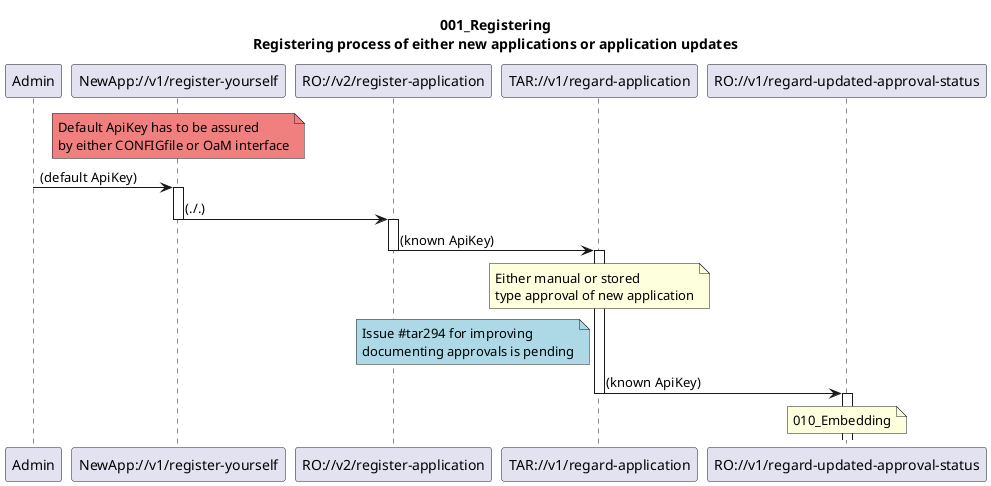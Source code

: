 @startuml 001_Registering
skinparam responseMessageBelowArrow true

title
001_Registering
Registering process of either new applications or application updates
end title

participant "Admin" as Admin
participant "NewApp://v1/register-yourself" as NewAppRegYs
participant "RO://v2/register-application" as RoRegiA
participant "TAR://v1/regard-application" as TarRegaA
participant "RO://v1/regard-updated-approval-status" as RoRegaUa

note over NewAppRegYs #LightCoral
Default ApiKey has to be assured
by either CONFIGfile or OaM interface
end note

Admin -> NewAppRegYs : (default ApiKey)

activate NewAppRegYs
NewAppRegYs -> RoRegiA : (./.)
deactivate NewAppRegYs

activate RoRegiA
RoRegiA -> TarRegaA : (known ApiKey)
deactivate RoRegiA

activate TarRegaA
note over TarRegaA
Either manual or stored
type approval of new application
end note
note left TarRegaA #LightBlue
Issue #tar294 for improving 
documenting approvals is pending
end note
TarRegaA -> RoRegaUa : (known ApiKey)
deactivate TarRegaA

activate RoRegaUa

note over RoRegaUa
010_Embedding
end note

deactivate RoRegaUa

@enduml